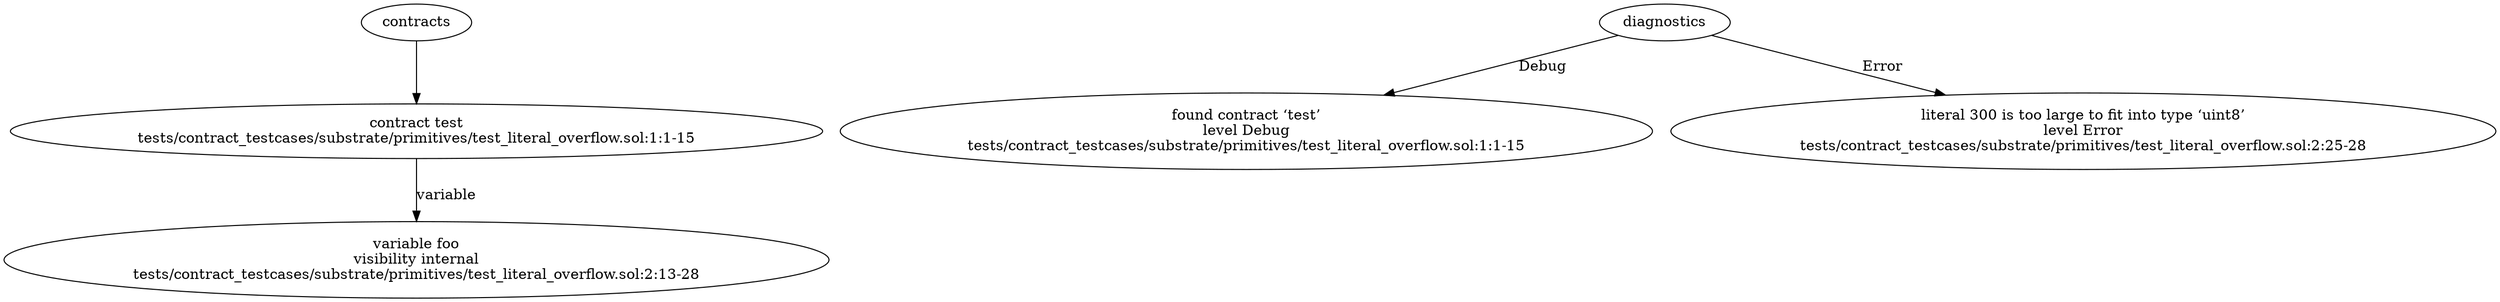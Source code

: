strict digraph "tests/contract_testcases/substrate/primitives/test_literal_overflow.sol" {
	contract [label="contract test\ntests/contract_testcases/substrate/primitives/test_literal_overflow.sol:1:1-15"]
	var [label="variable foo\nvisibility internal\ntests/contract_testcases/substrate/primitives/test_literal_overflow.sol:2:13-28"]
	diagnostic [label="found contract ‘test’\nlevel Debug\ntests/contract_testcases/substrate/primitives/test_literal_overflow.sol:1:1-15"]
	diagnostic_6 [label="literal 300 is too large to fit into type ‘uint8’\nlevel Error\ntests/contract_testcases/substrate/primitives/test_literal_overflow.sol:2:25-28"]
	contracts -> contract
	contract -> var [label="variable"]
	diagnostics -> diagnostic [label="Debug"]
	diagnostics -> diagnostic_6 [label="Error"]
}
